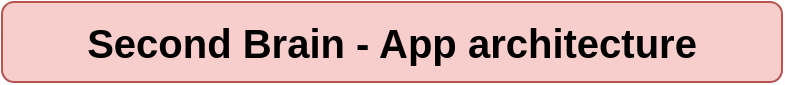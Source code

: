 <mxfile version="24.5.4" type="github">
  <diagram name="Page-1" id="zUJ7GC7uD28MWCzUeDHU">
    <mxGraphModel dx="1647" dy="846" grid="1" gridSize="10" guides="1" tooltips="1" connect="1" arrows="1" fold="1" page="1" pageScale="1" pageWidth="850" pageHeight="1100" math="0" shadow="0">
      <root>
        <mxCell id="0" />
        <mxCell id="1" parent="0" />
        <mxCell id="sbCPYrGfywKiEF4ClO-b-1" value="Second Brain - App architecture" style="rounded=1;whiteSpace=wrap;html=1;fillColor=#f8cecc;strokeColor=#b85450;fontStyle=1;fontSize=20;" vertex="1" parent="1">
          <mxGeometry x="70" y="40" width="390" height="40" as="geometry" />
        </mxCell>
      </root>
    </mxGraphModel>
  </diagram>
</mxfile>
